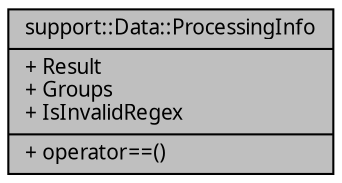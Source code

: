 digraph "support::Data::ProcessingInfo"
{
 // INTERACTIVE_SVG=YES
  edge [fontname="Verdana",fontsize="10",labelfontname="Verdana",labelfontsize="10"];
  node [fontname="Verdana",fontsize="10",shape=record];
  Node1 [label="{support::Data::ProcessingInfo\n|+ Result\l+ Groups\l+ IsInvalidRegex\l|+ operator==()\l}",height=0.2,width=0.4,color="black", fillcolor="grey75", style="filled", fontcolor="black"];
}

